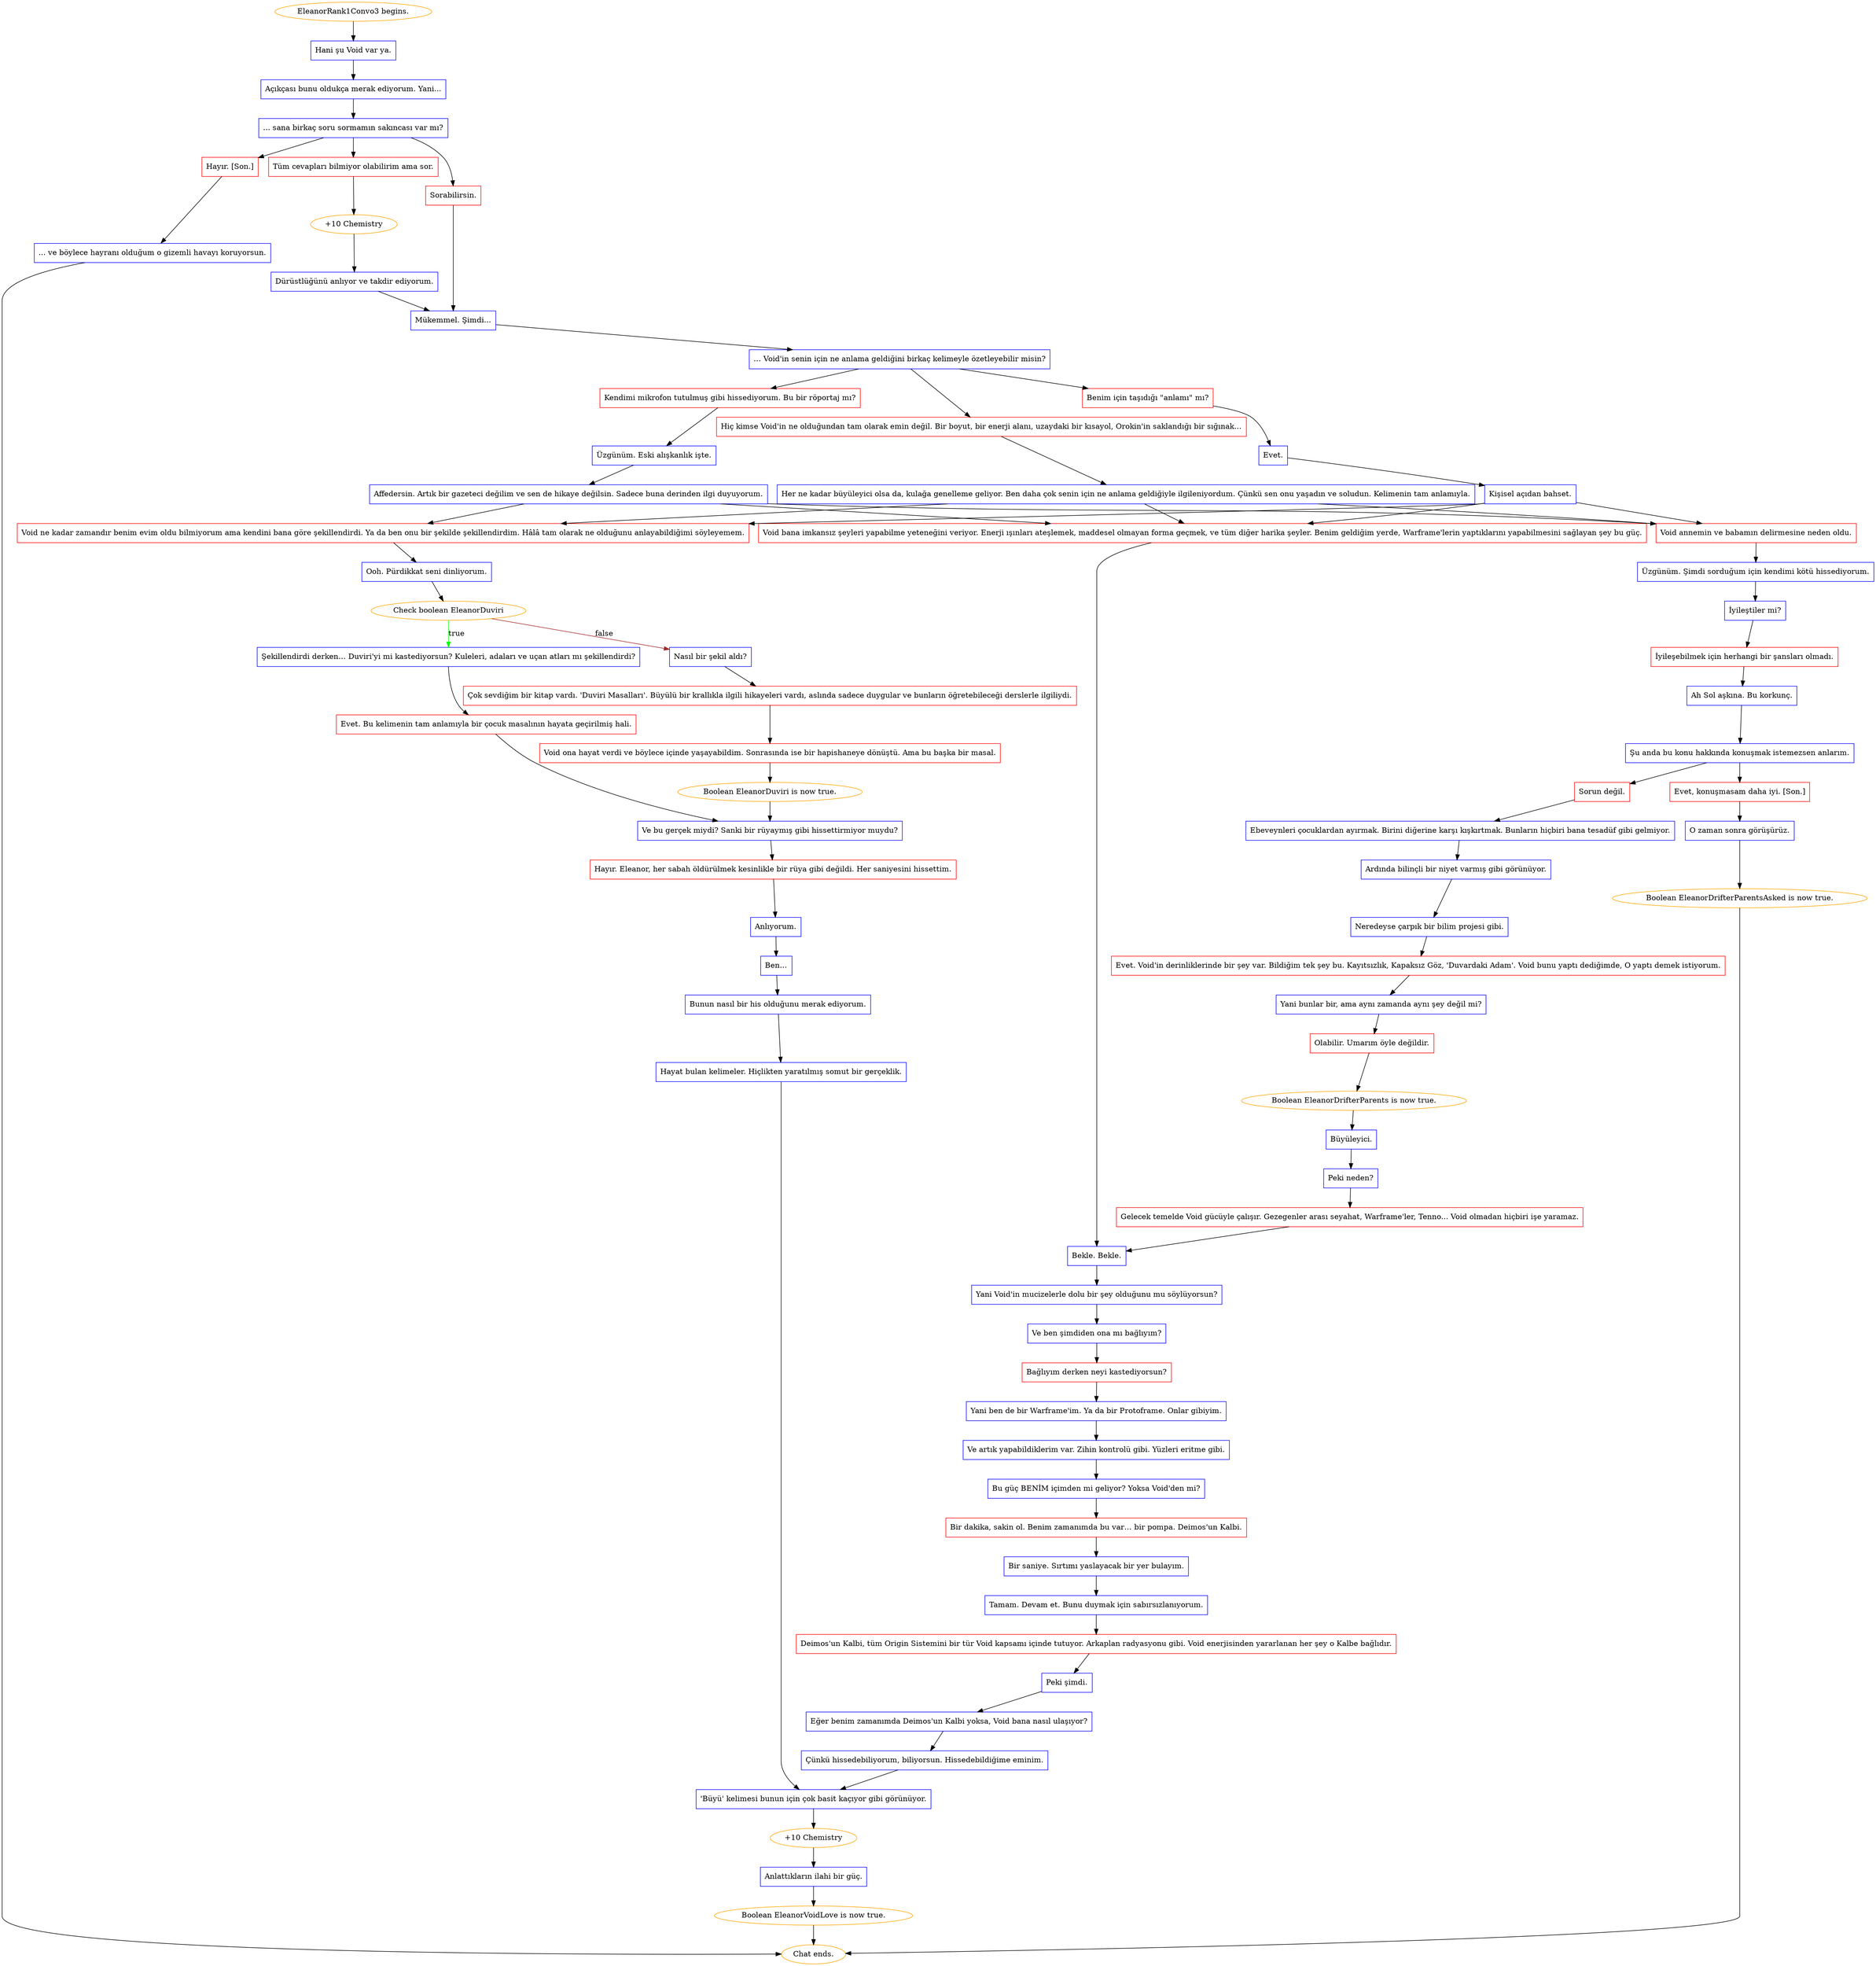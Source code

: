 digraph {
	"EleanorRank1Convo3 begins." [color=orange];
		"EleanorRank1Convo3 begins." -> j3711506518;
	j3711506518 [label="Hani şu Void var ya.",shape=box,color=blue];
		j3711506518 -> j4255072316;
	j4255072316 [label="Açıkçası bunu oldukça merak ediyorum. Yani...",shape=box,color=blue];
		j4255072316 -> j1863902000;
	j1863902000 [label="... sana birkaç soru sormamın sakıncası var mı?",shape=box,color=blue];
		j1863902000 -> j2287267948;
		j1863902000 -> j3982885851;
		j1863902000 -> j53167561;
	j2287267948 [label="Sorabilirsin.",shape=box,color=red];
		j2287267948 -> j2836634255;
	j3982885851 [label="Tüm cevapları bilmiyor olabilirim ama sor.",shape=box,color=red];
		j3982885851 -> j3169098592;
	j53167561 [label="Hayır. [Son.]",shape=box,color=red];
		j53167561 -> j3721873794;
	j2836634255 [label="Mükemmel. Şimdi...",shape=box,color=blue];
		j2836634255 -> j2243806219;
	j3169098592 [label="+10 Chemistry",color=orange];
		j3169098592 -> j3322646976;
	j3721873794 [label="... ve böylece hayranı olduğum o gizemli havayı koruyorsun.",shape=box,color=blue];
		j3721873794 -> "Chat ends.";
	j2243806219 [label="… Void'in senin için ne anlama geldiğini birkaç kelimeyle özetleyebilir misin?",shape=box,color=blue];
		j2243806219 -> j2797839362;
		j2243806219 -> j2561635506;
		j2243806219 -> j3495597761;
	j3322646976 [label="Dürüstlüğünü anlıyor ve takdir ediyorum.",shape=box,color=blue];
		j3322646976 -> j2836634255;
	"Chat ends." [color=orange];
	j2797839362 [label="Kendimi mikrofon tutulmuş gibi hissediyorum. Bu bir röportaj mı?",shape=box,color=red];
		j2797839362 -> j496752349;
	j2561635506 [label="Benim için taşıdığı \"anlamı\" mı?",shape=box,color=red];
		j2561635506 -> j1272849312;
	j3495597761 [label="Hiç kimse Void'in ne olduğundan tam olarak emin değil. Bir boyut, bir enerji alanı, uzaydaki bir kısayol, Orokin'in saklandığı bir sığınak…",shape=box,color=red];
		j3495597761 -> j2554388288;
	j496752349 [label="Üzgünüm. Eski alışkanlık işte.",shape=box,color=blue];
		j496752349 -> j2846121013;
	j1272849312 [label="Evet.",shape=box,color=blue];
		j1272849312 -> j3905044448;
	j2554388288 [label="Her ne kadar büyüleyici olsa da, kulağa genelleme geliyor. Ben daha çok senin için ne anlama geldiğiyle ilgileniyordum. Çünkü sen onu yaşadın ve soludun. Kelimenin tam anlamıyla.",shape=box,color=blue];
		j2554388288 -> j725322450;
		j2554388288 -> j3616400320;
		j2554388288 -> j4249984797;
	j2846121013 [label="Affedersin. Artık bir gazeteci değilim ve sen de hikaye değilsin. Sadece buna derinden ilgi duyuyorum.",shape=box,color=blue];
		j2846121013 -> j725322450;
		j2846121013 -> j3616400320;
		j2846121013 -> j4249984797;
	j3905044448 [label="Kişisel açıdan bahset.",shape=box,color=blue];
		j3905044448 -> j725322450;
		j3905044448 -> j3616400320;
		j3905044448 -> j4249984797;
	j725322450 [label="Void bana imkansız şeyleri yapabilme yeteneğini veriyor. Enerji ışınları ateşlemek, maddesel olmayan forma geçmek, ve tüm diğer harika şeyler. Benim geldiğim yerde, Warframe'lerin yaptıklarını yapabilmesini sağlayan şey bu güç.",shape=box,color=red];
		j725322450 -> j879259685;
	j3616400320 [label="Void annemin ve babamın delirmesine neden oldu.",shape=box,color=red];
		j3616400320 -> j4142557358;
	j4249984797 [label="Void ne kadar zamandır benim evim oldu bilmiyorum ama kendini bana göre şekillendirdi. Ya da ben onu bir şekilde şekillendirdim. Hâlâ tam olarak ne olduğunu anlayabildiğimi söyleyemem.",shape=box,color=red];
		j4249984797 -> j3938611972;
	j879259685 [label="Bekle. Bekle.",shape=box,color=blue];
		j879259685 -> j2897123336;
	j4142557358 [label="Üzgünüm. Şimdi sorduğum için kendimi kötü hissediyorum.",shape=box,color=blue];
		j4142557358 -> j3879134403;
	j3938611972 [label="Ooh. Pürdikkat seni dinliyorum.",shape=box,color=blue];
		j3938611972 -> j3631955467;
	j2897123336 [label="Yani Void'in mucizelerle dolu bir şey olduğunu mu söylüyorsun?",shape=box,color=blue];
		j2897123336 -> j1409368801;
	j3879134403 [label="İyileştiler mi?",shape=box,color=blue];
		j3879134403 -> j1112383575;
	j3631955467 [label="Check boolean EleanorDuviri",color=orange];
		j3631955467 -> j366271862 [label=true,color=green];
		j3631955467 -> j4290751947 [label=false,color=brown];
	j1409368801 [label="Ve ben şimdiden ona mı bağlıyım?",shape=box,color=blue];
		j1409368801 -> j1469457109;
	j1112383575 [label="İyileşebilmek için herhangi bir şansları olmadı.",shape=box,color=red];
		j1112383575 -> j4220693822;
	j366271862 [label="Şekillendirdi derken… Duviri'yi mi kastediyorsun? Kuleleri, adaları ve uçan atları mı şekillendirdi?",shape=box,color=blue];
		j366271862 -> j3949732269;
	j4290751947 [label="Nasıl bir şekil aldı?",shape=box,color=blue];
		j4290751947 -> j178440510;
	j1469457109 [label="Bağlıyım derken neyi kastediyorsun?",shape=box,color=red];
		j1469457109 -> j3737720203;
	j4220693822 [label="Ah Sol aşkına. Bu korkunç.",shape=box,color=blue];
		j4220693822 -> j4136229391;
	j3949732269 [label="Evet. Bu kelimenin tam anlamıyla bir çocuk masalının hayata geçirilmiş hali.",shape=box,color=red];
		j3949732269 -> j2598293810;
	j178440510 [label="Çok sevdiğim bir kitap vardı. 'Duviri Masalları'. Büyülü bir krallıkla ilgili hikayeleri vardı, aslında sadece duygular ve bunların öğretebileceği derslerle ilgiliydi.",shape=box,color=red];
		j178440510 -> j3326189204;
	j3737720203 [label="Yani ben de bir Warframe'im. Ya da bir Protoframe. Onlar gibiyim.",shape=box,color=blue];
		j3737720203 -> j4282472372;
	j4136229391 [label="Şu anda bu konu hakkında konuşmak istemezsen anlarım.",shape=box,color=blue];
		j4136229391 -> j3498876790;
		j4136229391 -> j2895017079;
	j2598293810 [label="Ve bu gerçek miydi? Sanki bir rüyaymış gibi hissettirmiyor muydu?",shape=box,color=blue];
		j2598293810 -> j4213046713;
	j3326189204 [label="Void ona hayat verdi ve böylece içinde yaşayabildim. Sonrasında ise bir hapishaneye dönüştü. Ama bu başka bir masal.",shape=box,color=red];
		j3326189204 -> j1055205650;
	j4282472372 [label="Ve artık yapabildiklerim var. Zihin kontrolü gibi. Yüzleri eritme gibi.",shape=box,color=blue];
		j4282472372 -> j968681862;
	j3498876790 [label="Sorun değil.",shape=box,color=red];
		j3498876790 -> j3230742663;
	j2895017079 [label="Evet, konuşmasam daha iyi. [Son.]",shape=box,color=red];
		j2895017079 -> j2028766731;
	j4213046713 [label="Hayır. Eleanor, her sabah öldürülmek kesinlikle bir rüya gibi değildi. Her saniyesini hissettim.",shape=box,color=red];
		j4213046713 -> j1472202465;
	j1055205650 [label="Boolean EleanorDuviri is now true.",color=orange];
		j1055205650 -> j2598293810;
	j968681862 [label="Bu güç BENİM içimden mi geliyor? Yoksa Void'den mi?",shape=box,color=blue];
		j968681862 -> j1398970588;
	j3230742663 [label="Ebeveynleri çocuklardan ayırmak. Birini diğerine karşı kışkırtmak. Bunların hiçbiri bana tesadüf gibi gelmiyor.",shape=box,color=blue];
		j3230742663 -> j2259475407;
	j2028766731 [label="O zaman sonra görüşürüz.",shape=box,color=blue];
		j2028766731 -> j575655746;
	j1472202465 [label="Anlıyorum.",shape=box,color=blue];
		j1472202465 -> j3850841920;
	j1398970588 [label="Bir dakika, sakin ol. Benim zamanımda bu var… bir pompa. Deimos'un Kalbi.",shape=box,color=red];
		j1398970588 -> j342979015;
	j2259475407 [label="Ardında bilinçli bir niyet varmış gibi görünüyor.",shape=box,color=blue];
		j2259475407 -> j1056304643;
	j575655746 [label="Boolean EleanorDrifterParentsAsked is now true.",color=orange];
		j575655746 -> "Chat ends.";
	j3850841920 [label="Ben…",shape=box,color=blue];
		j3850841920 -> j2768692443;
	j342979015 [label="Bir saniye. Sırtımı yaslayacak bir yer bulayım.",shape=box,color=blue];
		j342979015 -> j1627480760;
	j1056304643 [label="Neredeyse çarpık bir bilim projesi gibi.",shape=box,color=blue];
		j1056304643 -> j28162293;
	j2768692443 [label="Bunun nasıl bir his olduğunu merak ediyorum.",shape=box,color=blue];
		j2768692443 -> j864465727;
	j1627480760 [label="Tamam. Devam et. Bunu duymak için sabırsızlanıyorum.",shape=box,color=blue];
		j1627480760 -> j1921122443;
	j28162293 [label="Evet. Void'in derinliklerinde bir şey var. Bildiğim tek şey bu. Kayıtsızlık, Kapaksız Göz, 'Duvardaki Adam'. Void bunu yaptı dediğimde, O yaptı demek istiyorum.",shape=box,color=red];
		j28162293 -> j1431732469;
	j864465727 [label="Hayat bulan kelimeler. Hiçlikten yaratılmış somut bir gerçeklik.",shape=box,color=blue];
		j864465727 -> j2704017919;
	j1921122443 [label="Deimos'un Kalbi, tüm Origin Sistemini bir tür Void kapsamı içinde tutuyor. Arkaplan radyasyonu gibi. Void enerjisinden yararlanan her şey o Kalbe bağlıdır.",shape=box,color=red];
		j1921122443 -> j1084556687;
	j1431732469 [label="Yani bunlar bir, ama aynı zamanda aynı şey değil mi?",shape=box,color=blue];
		j1431732469 -> j213438006;
	j2704017919 [label="'Büyü' kelimesi bunun için çok basit kaçıyor gibi görünüyor.",shape=box,color=blue];
		j2704017919 -> j3108586103;
	j1084556687 [label="Peki şimdi.",shape=box,color=blue];
		j1084556687 -> j3836900903;
	j213438006 [label="Olabilir. Umarım öyle değildir.",shape=box,color=red];
		j213438006 -> j497370431;
	j3108586103 [label="+10 Chemistry",color=orange];
		j3108586103 -> j1672736850;
	j3836900903 [label="Eğer benim zamanımda Deimos'un Kalbi yoksa, Void bana nasıl ulaşıyor?",shape=box,color=blue];
		j3836900903 -> j3646576357;
	j497370431 [label="Boolean EleanorDrifterParents is now true.",color=orange];
		j497370431 -> j698529001;
	j1672736850 [label="Anlattıkların ilahi bir güç.",shape=box,color=blue];
		j1672736850 -> j3036352955;
	j3646576357 [label="Çünkü hissedebiliyorum, biliyorsun. Hissedebildiğime eminim.",shape=box,color=blue];
		j3646576357 -> j2704017919;
	j698529001 [label="Büyüleyici.",shape=box,color=blue];
		j698529001 -> j512451997;
	j3036352955 [label="Boolean EleanorVoidLove is now true.",color=orange];
		j3036352955 -> "Chat ends.";
	j512451997 [label="Peki neden?",shape=box,color=blue];
		j512451997 -> j2372974445;
	j2372974445 [label="Gelecek temelde Void gücüyle çalışır. Gezegenler arası seyahat, Warframe'ler, Tenno... Void olmadan hiçbiri işe yaramaz.",shape=box,color=red];
		j2372974445 -> j879259685;
}
